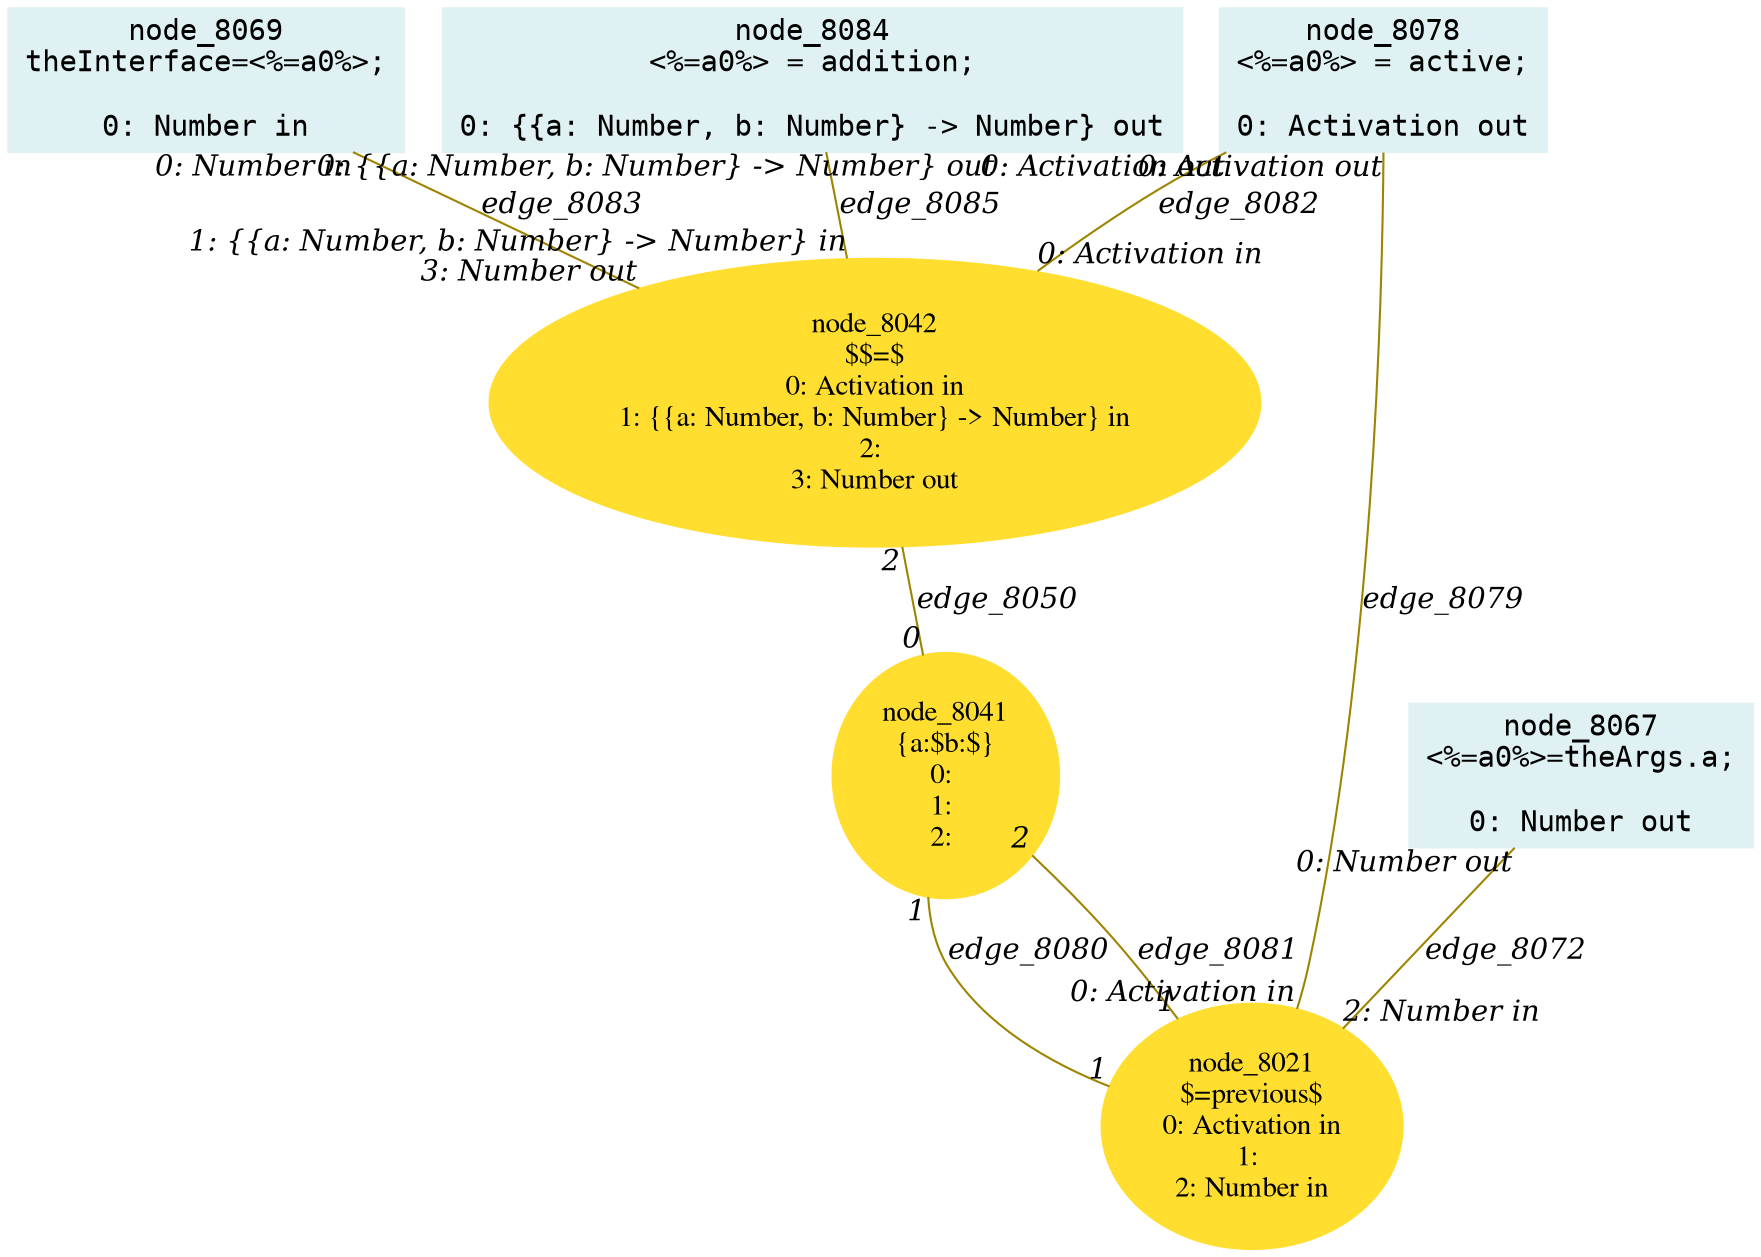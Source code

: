 digraph g{node_8021 [shape="ellipse", style="filled", color="#ffde2f", fontname="Times", label="node_8021
$=previous$
0: Activation in
1: 
2: Number in" ]
node_8041 [shape="ellipse", style="filled", color="#ffde2f", fontname="Times", label="node_8041
{a:$b:$}
0: 
1: 
2: " ]
node_8042 [shape="ellipse", style="filled", color="#ffde2f", fontname="Times", label="node_8042
$$=$
0: Activation in
1: {{a: Number, b: Number} -> Number} in
2: 
3: Number out" ]
node_8067 [shape="box", style="filled", color="#dff1f2", fontname="Courier", label="node_8067
<%=a0%>=theArgs.a;

0: Number out" ]
node_8069 [shape="box", style="filled", color="#dff1f2", fontname="Courier", label="node_8069
theInterface=<%=a0%>;

0: Number in" ]
node_8078 [shape="box", style="filled", color="#dff1f2", fontname="Courier", label="node_8078
<%=a0%> = active;

0: Activation out" ]
node_8084 [shape="box", style="filled", color="#dff1f2", fontname="Courier", label="node_8084
<%=a0%> = addition;

0: {{a: Number, b: Number} -> Number} out" ]
node_8042 -> node_8041 [dir=none, arrowHead=none, fontname="Times-Italic", arrowsize=1, color="#9d8400", label="edge_8050",  headlabel="0", taillabel="2" ]
node_8067 -> node_8021 [dir=none, arrowHead=none, fontname="Times-Italic", arrowsize=1, color="#9d8400", label="edge_8072",  headlabel="2: Number in", taillabel="0: Number out" ]
node_8078 -> node_8021 [dir=none, arrowHead=none, fontname="Times-Italic", arrowsize=1, color="#9d8400", label="edge_8079",  headlabel="0: Activation in", taillabel="0: Activation out" ]
node_8041 -> node_8021 [dir=none, arrowHead=none, fontname="Times-Italic", arrowsize=1, color="#9d8400", label="edge_8080",  headlabel="1", taillabel="1" ]
node_8041 -> node_8021 [dir=none, arrowHead=none, fontname="Times-Italic", arrowsize=1, color="#9d8400", label="edge_8081",  headlabel="1", taillabel="2" ]
node_8078 -> node_8042 [dir=none, arrowHead=none, fontname="Times-Italic", arrowsize=1, color="#9d8400", label="edge_8082",  headlabel="0: Activation in", taillabel="0: Activation out" ]
node_8069 -> node_8042 [dir=none, arrowHead=none, fontname="Times-Italic", arrowsize=1, color="#9d8400", label="edge_8083",  headlabel="3: Number out", taillabel="0: Number in" ]
node_8084 -> node_8042 [dir=none, arrowHead=none, fontname="Times-Italic", arrowsize=1, color="#9d8400", label="edge_8085",  headlabel="1: {{a: Number, b: Number} -> Number} in", taillabel="0: {{a: Number, b: Number} -> Number} out" ]
}
